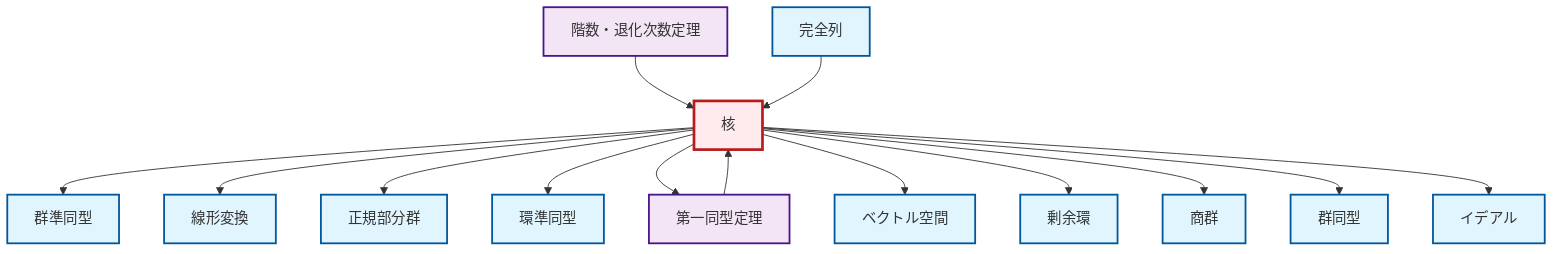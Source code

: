 graph TD
    classDef definition fill:#e1f5fe,stroke:#01579b,stroke-width:2px
    classDef theorem fill:#f3e5f5,stroke:#4a148c,stroke-width:2px
    classDef axiom fill:#fff3e0,stroke:#e65100,stroke-width:2px
    classDef example fill:#e8f5e9,stroke:#1b5e20,stroke-width:2px
    classDef current fill:#ffebee,stroke:#b71c1c,stroke-width:3px
    def-kernel["核"]:::definition
    def-homomorphism["群準同型"]:::definition
    def-isomorphism["群同型"]:::definition
    def-normal-subgroup["正規部分群"]:::definition
    def-ring-homomorphism["環準同型"]:::definition
    def-quotient-ring["剰余環"]:::definition
    thm-first-isomorphism["第一同型定理"]:::theorem
    def-ideal["イデアル"]:::definition
    def-exact-sequence["完全列"]:::definition
    def-linear-transformation["線形変換"]:::definition
    thm-rank-nullity["階数・退化次数定理"]:::theorem
    def-quotient-group["商群"]:::definition
    def-vector-space["ベクトル空間"]:::definition
    def-kernel --> def-homomorphism
    def-kernel --> def-linear-transformation
    def-kernel --> def-normal-subgroup
    def-kernel --> def-ring-homomorphism
    def-kernel --> thm-first-isomorphism
    def-kernel --> def-vector-space
    thm-first-isomorphism --> def-kernel
    def-kernel --> def-quotient-ring
    def-kernel --> def-quotient-group
    def-kernel --> def-isomorphism
    def-kernel --> def-ideal
    thm-rank-nullity --> def-kernel
    def-exact-sequence --> def-kernel
    class def-kernel current